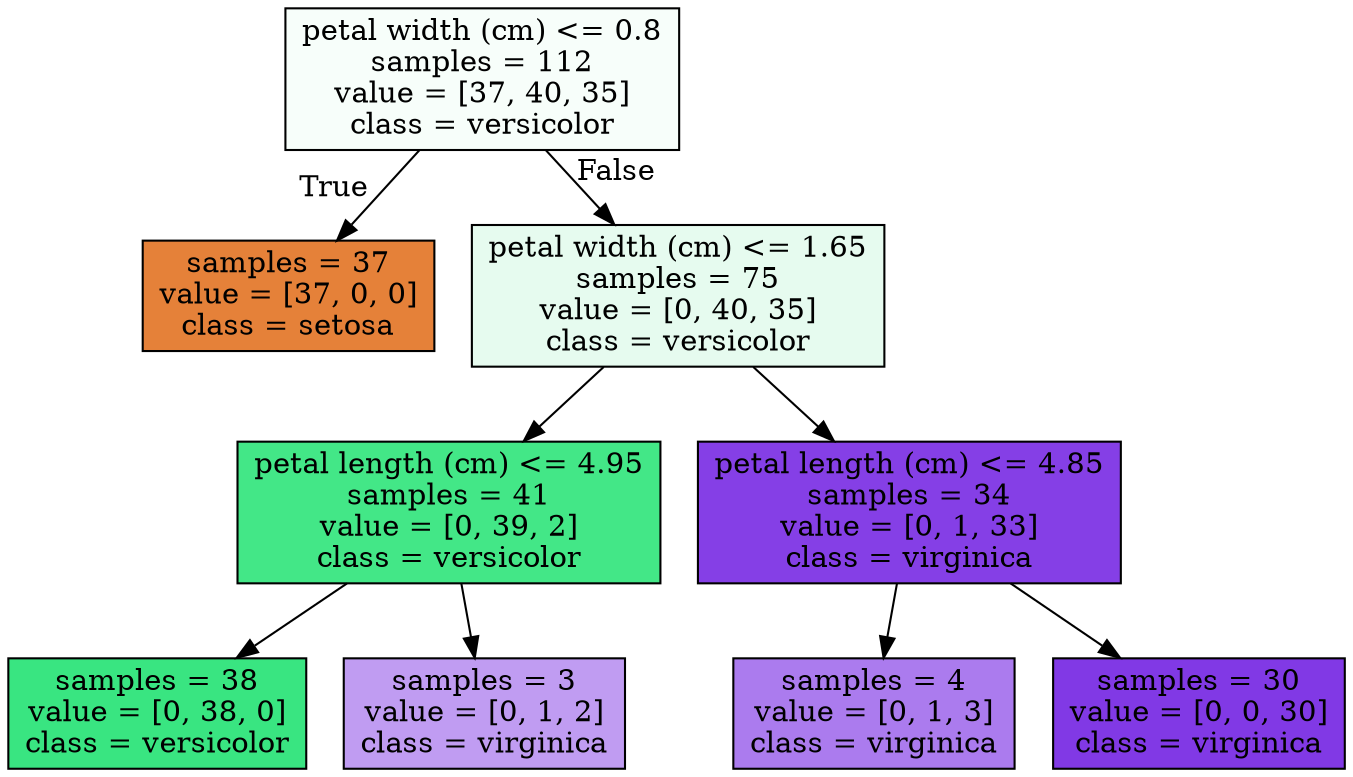 digraph Tree {
node [shape=box, style="filled", color="black"] ;
0 [label="petal width (cm) <= 0.8\nsamples = 112\nvalue = [37, 40, 35]\nclass = versicolor", fillcolor="#39e5810a"] ;
1 [label="samples = 37\nvalue = [37, 0, 0]\nclass = setosa", fillcolor="#e58139ff"] ;
0 -> 1 [labeldistance=2.5, labelangle=45, headlabel="True"] ;
2 [label="petal width (cm) <= 1.65\nsamples = 75\nvalue = [0, 40, 35]\nclass = versicolor", fillcolor="#39e58120"] ;
0 -> 2 [labeldistance=2.5, labelangle=-45, headlabel="False"] ;
3 [label="petal length (cm) <= 4.95\nsamples = 41\nvalue = [0, 39, 2]\nclass = versicolor", fillcolor="#39e581f2"] ;
2 -> 3 ;
4 [label="samples = 38\nvalue = [0, 38, 0]\nclass = versicolor", fillcolor="#39e581ff"] ;
3 -> 4 ;
5 [label="samples = 3\nvalue = [0, 1, 2]\nclass = virginica", fillcolor="#8139e57f"] ;
3 -> 5 ;
6 [label="petal length (cm) <= 4.85\nsamples = 34\nvalue = [0, 1, 33]\nclass = virginica", fillcolor="#8139e5f7"] ;
2 -> 6 ;
7 [label="samples = 4\nvalue = [0, 1, 3]\nclass = virginica", fillcolor="#8139e5aa"] ;
6 -> 7 ;
8 [label="samples = 30\nvalue = [0, 0, 30]\nclass = virginica", fillcolor="#8139e5ff"] ;
6 -> 8 ;
}
